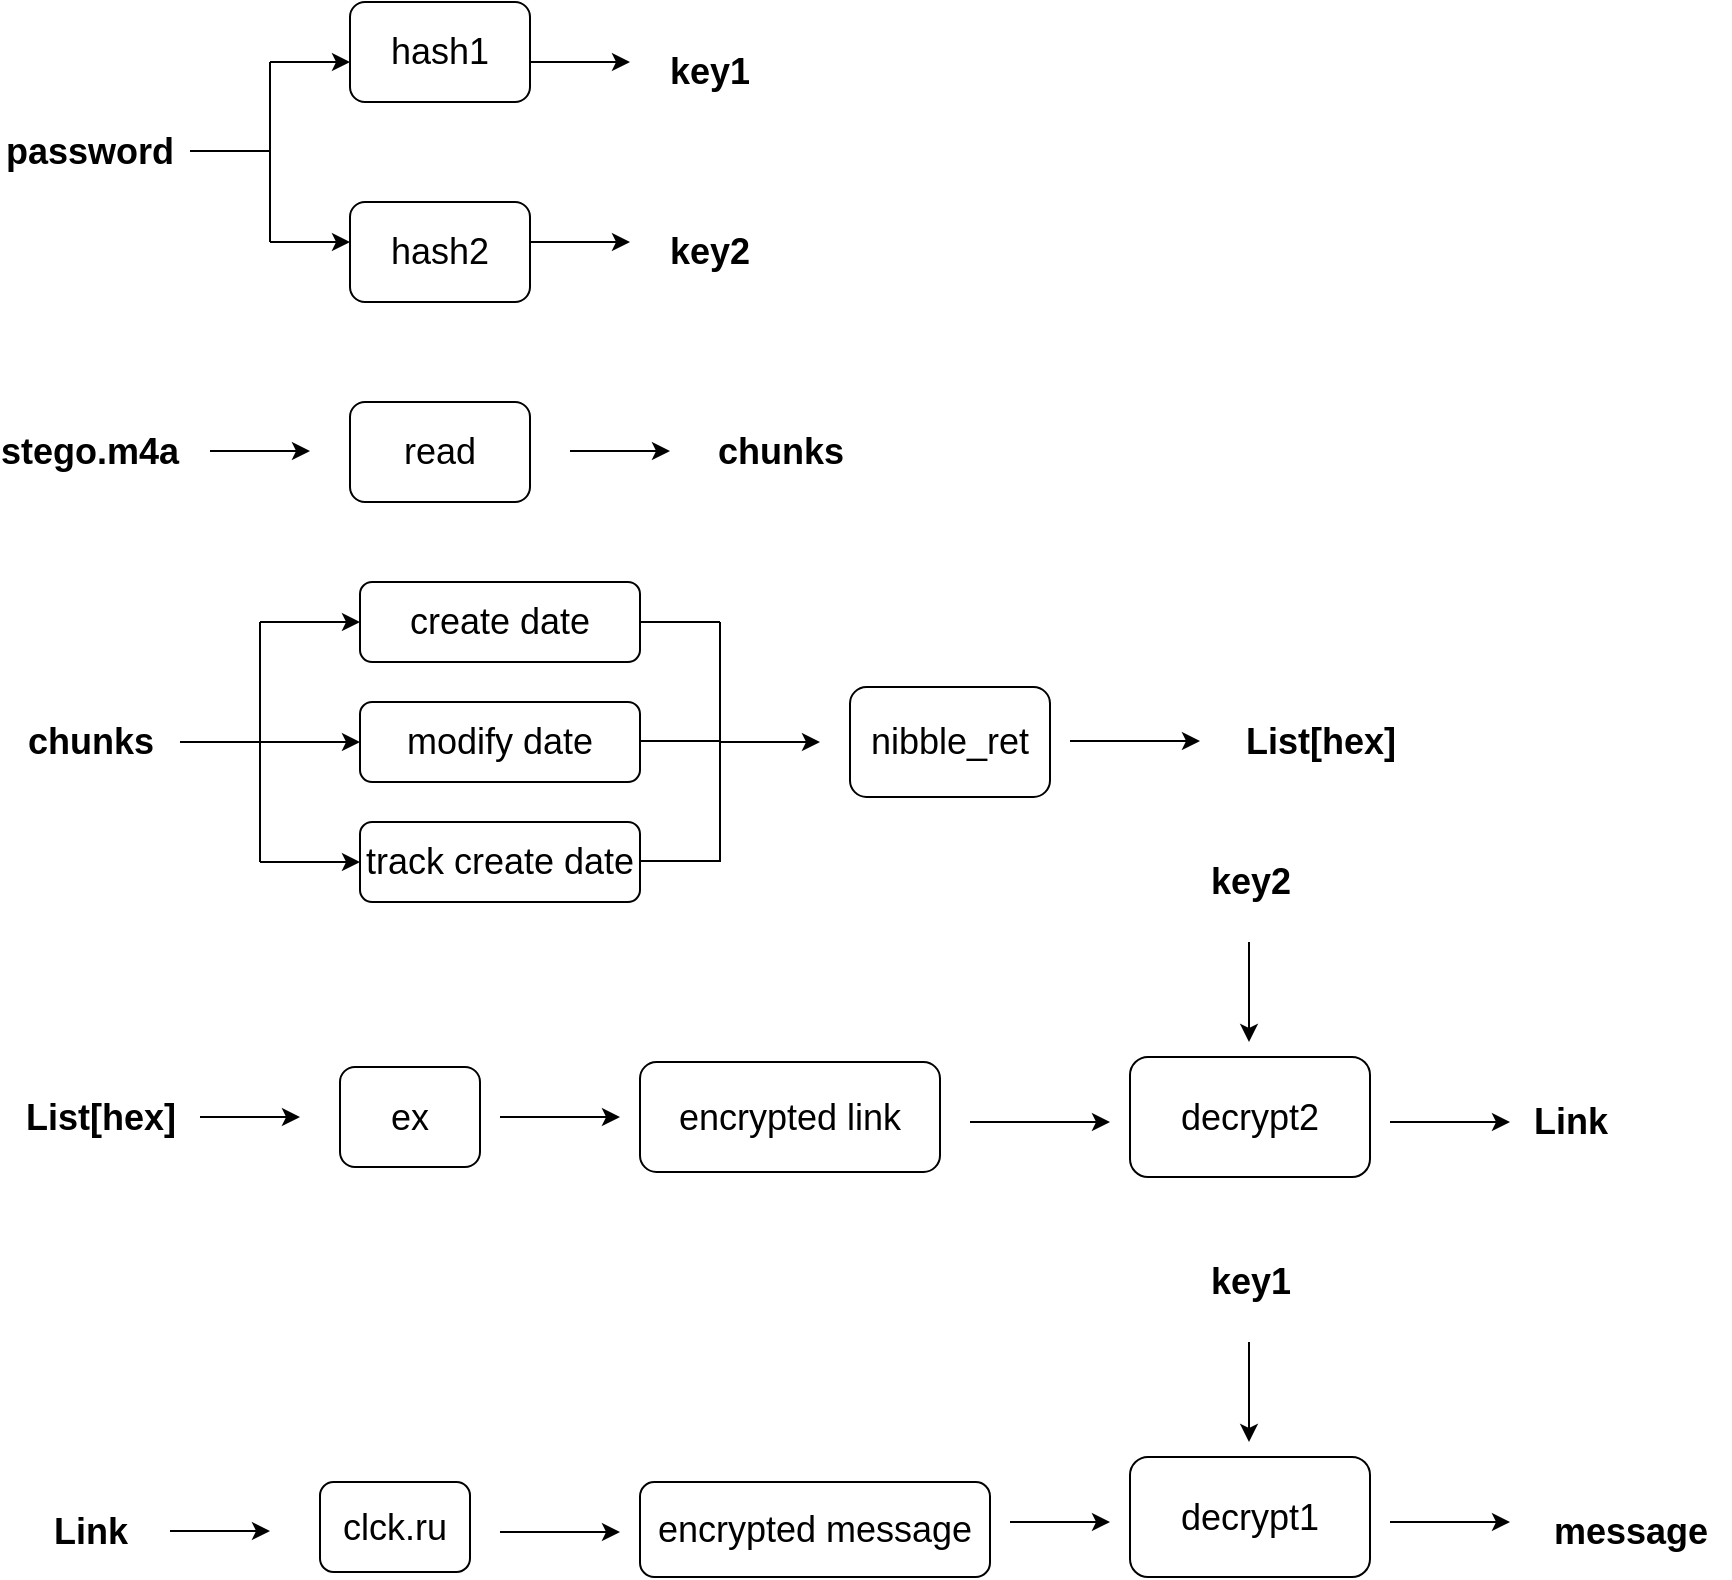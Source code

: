 <mxfile version="20.8.16" type="device"><diagram name="Страница 1" id="INBH90xscOv0r8-m_D8e"><mxGraphModel dx="1114" dy="579" grid="1" gridSize="10" guides="1" tooltips="1" connect="1" arrows="1" fold="1" page="1" pageScale="1" pageWidth="827" pageHeight="1169" math="0" shadow="0"><root><mxCell id="0"/><mxCell id="1" parent="0"/><mxCell id="dg6LMbHOdls_mwtXf5Hn-1" value="&lt;b&gt;&lt;font style=&quot;font-size: 18px;&quot;&gt;password&lt;/font&gt;&lt;/b&gt;" style="text;html=1;strokeColor=none;fillColor=none;align=center;verticalAlign=middle;whiteSpace=wrap;rounded=0;" vertex="1" parent="1"><mxGeometry x="60" y="90" width="60" height="30" as="geometry"/></mxCell><mxCell id="dg6LMbHOdls_mwtXf5Hn-2" value="" style="endArrow=none;html=1;rounded=0;fontSize=18;" edge="1" parent="1"><mxGeometry width="50" height="50" relative="1" as="geometry"><mxPoint x="140" y="104.5" as="sourcePoint"/><mxPoint x="180" y="104.5" as="targetPoint"/></mxGeometry></mxCell><mxCell id="dg6LMbHOdls_mwtXf5Hn-3" value="" style="endArrow=none;html=1;rounded=0;fontSize=18;" edge="1" parent="1"><mxGeometry width="50" height="50" relative="1" as="geometry"><mxPoint x="180" y="150" as="sourcePoint"/><mxPoint x="180" y="60" as="targetPoint"/></mxGeometry></mxCell><mxCell id="dg6LMbHOdls_mwtXf5Hn-4" value="" style="endArrow=classic;html=1;rounded=0;fontSize=18;" edge="1" parent="1"><mxGeometry width="50" height="50" relative="1" as="geometry"><mxPoint x="180" y="60" as="sourcePoint"/><mxPoint x="220" y="60" as="targetPoint"/></mxGeometry></mxCell><mxCell id="dg6LMbHOdls_mwtXf5Hn-5" value="" style="endArrow=classic;html=1;rounded=0;fontSize=18;" edge="1" parent="1"><mxGeometry width="50" height="50" relative="1" as="geometry"><mxPoint x="180" y="150" as="sourcePoint"/><mxPoint x="220" y="150" as="targetPoint"/></mxGeometry></mxCell><mxCell id="dg6LMbHOdls_mwtXf5Hn-6" value="hash1" style="rounded=1;whiteSpace=wrap;html=1;fontSize=18;" vertex="1" parent="1"><mxGeometry x="220" y="30" width="90" height="50" as="geometry"/></mxCell><mxCell id="dg6LMbHOdls_mwtXf5Hn-7" value="hash2" style="rounded=1;whiteSpace=wrap;html=1;fontSize=18;" vertex="1" parent="1"><mxGeometry x="220" y="130" width="90" height="50" as="geometry"/></mxCell><mxCell id="dg6LMbHOdls_mwtXf5Hn-8" value="" style="endArrow=classic;html=1;rounded=0;fontSize=18;" edge="1" parent="1"><mxGeometry width="50" height="50" relative="1" as="geometry"><mxPoint x="310" y="60" as="sourcePoint"/><mxPoint x="360" y="60" as="targetPoint"/></mxGeometry></mxCell><mxCell id="dg6LMbHOdls_mwtXf5Hn-9" value="" style="endArrow=classic;html=1;rounded=0;fontSize=18;" edge="1" parent="1"><mxGeometry width="50" height="50" relative="1" as="geometry"><mxPoint x="310" y="150" as="sourcePoint"/><mxPoint x="360" y="150" as="targetPoint"/></mxGeometry></mxCell><mxCell id="dg6LMbHOdls_mwtXf5Hn-10" value="&lt;b&gt;key1&lt;/b&gt;" style="text;html=1;strokeColor=none;fillColor=none;align=center;verticalAlign=middle;whiteSpace=wrap;rounded=0;fontSize=18;" vertex="1" parent="1"><mxGeometry x="370" y="50" width="60" height="30" as="geometry"/></mxCell><mxCell id="dg6LMbHOdls_mwtXf5Hn-11" value="&lt;b&gt;key2&lt;/b&gt;" style="text;html=1;strokeColor=none;fillColor=none;align=center;verticalAlign=middle;whiteSpace=wrap;rounded=0;fontSize=18;" vertex="1" parent="1"><mxGeometry x="370" y="140" width="60" height="30" as="geometry"/></mxCell><mxCell id="dg6LMbHOdls_mwtXf5Hn-12" value="&lt;b&gt;&lt;font style=&quot;font-size: 18px;&quot;&gt;stego.m4a&lt;/font&gt;&lt;/b&gt;" style="text;html=1;strokeColor=none;fillColor=none;align=center;verticalAlign=middle;whiteSpace=wrap;rounded=0;" vertex="1" parent="1"><mxGeometry x="60" y="240" width="60" height="30" as="geometry"/></mxCell><mxCell id="dg6LMbHOdls_mwtXf5Hn-13" value="" style="endArrow=classic;html=1;rounded=0;fontSize=18;" edge="1" parent="1"><mxGeometry width="50" height="50" relative="1" as="geometry"><mxPoint x="150" y="254.5" as="sourcePoint"/><mxPoint x="200" y="254.5" as="targetPoint"/></mxGeometry></mxCell><mxCell id="dg6LMbHOdls_mwtXf5Hn-14" value="read" style="rounded=1;whiteSpace=wrap;html=1;fontSize=18;" vertex="1" parent="1"><mxGeometry x="220" y="230" width="90" height="50" as="geometry"/></mxCell><mxCell id="dg6LMbHOdls_mwtXf5Hn-15" value="" style="endArrow=classic;html=1;rounded=0;fontSize=18;" edge="1" parent="1"><mxGeometry width="50" height="50" relative="1" as="geometry"><mxPoint x="330" y="254.5" as="sourcePoint"/><mxPoint x="380" y="254.5" as="targetPoint"/></mxGeometry></mxCell><mxCell id="dg6LMbHOdls_mwtXf5Hn-16" value="&lt;b&gt;chunks&lt;/b&gt;" style="text;html=1;align=center;verticalAlign=middle;resizable=0;points=[];autosize=1;strokeColor=none;fillColor=none;fontSize=18;" vertex="1" parent="1"><mxGeometry x="390" y="235" width="90" height="40" as="geometry"/></mxCell><mxCell id="dg6LMbHOdls_mwtXf5Hn-17" value="&lt;b&gt;chunks&lt;/b&gt;" style="text;html=1;align=center;verticalAlign=middle;resizable=0;points=[];autosize=1;strokeColor=none;fillColor=none;fontSize=18;" vertex="1" parent="1"><mxGeometry x="45" y="380" width="90" height="40" as="geometry"/></mxCell><mxCell id="dg6LMbHOdls_mwtXf5Hn-21" value="" style="endArrow=none;html=1;rounded=0;fontSize=18;" edge="1" parent="1"><mxGeometry width="50" height="50" relative="1" as="geometry"><mxPoint x="135" y="400" as="sourcePoint"/><mxPoint x="175" y="400" as="targetPoint"/></mxGeometry></mxCell><mxCell id="dg6LMbHOdls_mwtXf5Hn-22" value="" style="endArrow=none;html=1;rounded=0;fontSize=18;" edge="1" parent="1"><mxGeometry width="50" height="50" relative="1" as="geometry"><mxPoint x="175" y="460" as="sourcePoint"/><mxPoint x="175" y="340" as="targetPoint"/></mxGeometry></mxCell><mxCell id="dg6LMbHOdls_mwtXf5Hn-23" value="" style="endArrow=classic;html=1;rounded=0;fontSize=18;" edge="1" parent="1"><mxGeometry width="50" height="50" relative="1" as="geometry"><mxPoint x="175" y="340" as="sourcePoint"/><mxPoint x="225" y="340" as="targetPoint"/></mxGeometry></mxCell><mxCell id="dg6LMbHOdls_mwtXf5Hn-24" value="" style="endArrow=classic;html=1;rounded=0;fontSize=18;" edge="1" parent="1"><mxGeometry width="50" height="50" relative="1" as="geometry"><mxPoint x="175" y="400" as="sourcePoint"/><mxPoint x="225" y="400" as="targetPoint"/></mxGeometry></mxCell><mxCell id="dg6LMbHOdls_mwtXf5Hn-25" value="" style="endArrow=classic;html=1;rounded=0;fontSize=18;" edge="1" parent="1"><mxGeometry width="50" height="50" relative="1" as="geometry"><mxPoint x="175" y="460" as="sourcePoint"/><mxPoint x="225" y="460" as="targetPoint"/></mxGeometry></mxCell><mxCell id="dg6LMbHOdls_mwtXf5Hn-26" value="create date" style="rounded=1;whiteSpace=wrap;html=1;fontSize=18;" vertex="1" parent="1"><mxGeometry x="225" y="320" width="140" height="40" as="geometry"/></mxCell><mxCell id="dg6LMbHOdls_mwtXf5Hn-27" value="modify date" style="rounded=1;whiteSpace=wrap;html=1;fontSize=18;" vertex="1" parent="1"><mxGeometry x="225" y="380" width="140" height="40" as="geometry"/></mxCell><mxCell id="dg6LMbHOdls_mwtXf5Hn-28" value="track create date" style="rounded=1;whiteSpace=wrap;html=1;fontSize=18;" vertex="1" parent="1"><mxGeometry x="225" y="440" width="140" height="40" as="geometry"/></mxCell><mxCell id="dg6LMbHOdls_mwtXf5Hn-29" value="" style="endArrow=none;html=1;rounded=0;fontSize=18;" edge="1" parent="1"><mxGeometry width="50" height="50" relative="1" as="geometry"><mxPoint x="365" y="340" as="sourcePoint"/><mxPoint x="405" y="340" as="targetPoint"/></mxGeometry></mxCell><mxCell id="dg6LMbHOdls_mwtXf5Hn-30" value="" style="endArrow=none;html=1;rounded=0;fontSize=18;" edge="1" parent="1"><mxGeometry width="50" height="50" relative="1" as="geometry"><mxPoint x="365" y="399.5" as="sourcePoint"/><mxPoint x="405" y="399.5" as="targetPoint"/></mxGeometry></mxCell><mxCell id="dg6LMbHOdls_mwtXf5Hn-31" value="" style="endArrow=none;html=1;rounded=0;fontSize=18;" edge="1" parent="1"><mxGeometry width="50" height="50" relative="1" as="geometry"><mxPoint x="365" y="459.5" as="sourcePoint"/><mxPoint x="405" y="459.5" as="targetPoint"/></mxGeometry></mxCell><mxCell id="dg6LMbHOdls_mwtXf5Hn-32" value="" style="endArrow=none;html=1;rounded=0;fontSize=18;" edge="1" parent="1"><mxGeometry width="50" height="50" relative="1" as="geometry"><mxPoint x="405" y="460" as="sourcePoint"/><mxPoint x="405" y="340" as="targetPoint"/></mxGeometry></mxCell><mxCell id="dg6LMbHOdls_mwtXf5Hn-34" value="" style="endArrow=classic;html=1;rounded=0;fontSize=18;" edge="1" parent="1"><mxGeometry width="50" height="50" relative="1" as="geometry"><mxPoint x="405" y="400" as="sourcePoint"/><mxPoint x="455" y="400" as="targetPoint"/></mxGeometry></mxCell><mxCell id="dg6LMbHOdls_mwtXf5Hn-36" value="nibble_ret" style="rounded=1;whiteSpace=wrap;html=1;fontSize=18;" vertex="1" parent="1"><mxGeometry x="470" y="372.5" width="100" height="55" as="geometry"/></mxCell><mxCell id="dg6LMbHOdls_mwtXf5Hn-37" value="" style="endArrow=classic;html=1;rounded=0;fontSize=18;" edge="1" parent="1"><mxGeometry width="50" height="50" relative="1" as="geometry"><mxPoint x="580" y="399.5" as="sourcePoint"/><mxPoint x="645" y="399.5" as="targetPoint"/></mxGeometry></mxCell><mxCell id="dg6LMbHOdls_mwtXf5Hn-39" value="&lt;b&gt;List[hex]&lt;/b&gt;" style="text;html=1;align=center;verticalAlign=middle;resizable=0;points=[];autosize=1;strokeColor=none;fillColor=none;fontSize=18;" vertex="1" parent="1"><mxGeometry x="655" y="380" width="100" height="40" as="geometry"/></mxCell><mxCell id="dg6LMbHOdls_mwtXf5Hn-40" value="&lt;b&gt;List[hex]&lt;/b&gt;" style="text;html=1;align=center;verticalAlign=middle;resizable=0;points=[];autosize=1;strokeColor=none;fillColor=none;fontSize=18;" vertex="1" parent="1"><mxGeometry x="45" y="567.5" width="100" height="40" as="geometry"/></mxCell><mxCell id="dg6LMbHOdls_mwtXf5Hn-41" value="" style="endArrow=classic;html=1;rounded=0;fontSize=18;" edge="1" parent="1"><mxGeometry width="50" height="50" relative="1" as="geometry"><mxPoint x="145" y="587.5" as="sourcePoint"/><mxPoint x="195" y="587.5" as="targetPoint"/></mxGeometry></mxCell><mxCell id="dg6LMbHOdls_mwtXf5Hn-42" value="ex" style="rounded=1;whiteSpace=wrap;html=1;fontSize=18;" vertex="1" parent="1"><mxGeometry x="215" y="562.5" width="70" height="50" as="geometry"/></mxCell><mxCell id="dg6LMbHOdls_mwtXf5Hn-43" value="" style="endArrow=classic;html=1;rounded=0;fontSize=18;" edge="1" parent="1"><mxGeometry width="50" height="50" relative="1" as="geometry"><mxPoint x="295" y="587.5" as="sourcePoint"/><mxPoint x="355" y="587.5" as="targetPoint"/></mxGeometry></mxCell><mxCell id="dg6LMbHOdls_mwtXf5Hn-47" value="encrypted link" style="rounded=1;whiteSpace=wrap;html=1;fontSize=18;" vertex="1" parent="1"><mxGeometry x="365" y="560" width="150" height="55" as="geometry"/></mxCell><mxCell id="dg6LMbHOdls_mwtXf5Hn-48" value="&lt;b&gt;key2&lt;/b&gt;" style="text;html=1;align=center;verticalAlign=middle;resizable=0;points=[];autosize=1;strokeColor=none;fillColor=none;fontSize=18;" vertex="1" parent="1"><mxGeometry x="640" y="450" width="60" height="40" as="geometry"/></mxCell><mxCell id="dg6LMbHOdls_mwtXf5Hn-49" value="" style="endArrow=classic;html=1;rounded=0;fontSize=18;" edge="1" parent="1"><mxGeometry width="50" height="50" relative="1" as="geometry"><mxPoint x="669.5" y="500" as="sourcePoint"/><mxPoint x="669.5" y="550" as="targetPoint"/></mxGeometry></mxCell><mxCell id="dg6LMbHOdls_mwtXf5Hn-50" value="" style="endArrow=classic;html=1;rounded=0;fontSize=18;" edge="1" parent="1"><mxGeometry width="50" height="50" relative="1" as="geometry"><mxPoint x="530" y="590" as="sourcePoint"/><mxPoint x="600" y="590" as="targetPoint"/></mxGeometry></mxCell><mxCell id="dg6LMbHOdls_mwtXf5Hn-51" value="decrypt2" style="rounded=1;whiteSpace=wrap;html=1;fontSize=18;" vertex="1" parent="1"><mxGeometry x="610" y="557.5" width="120" height="60" as="geometry"/></mxCell><mxCell id="dg6LMbHOdls_mwtXf5Hn-52" value="" style="endArrow=classic;html=1;rounded=0;fontSize=18;" edge="1" parent="1"><mxGeometry width="50" height="50" relative="1" as="geometry"><mxPoint x="740" y="590" as="sourcePoint"/><mxPoint x="800" y="590" as="targetPoint"/></mxGeometry></mxCell><mxCell id="dg6LMbHOdls_mwtXf5Hn-54" value="&lt;b&gt;Link&lt;/b&gt;" style="text;html=1;align=center;verticalAlign=middle;resizable=0;points=[];autosize=1;strokeColor=none;fillColor=none;fontSize=18;" vertex="1" parent="1"><mxGeometry x="800" y="570" width="60" height="40" as="geometry"/></mxCell><mxCell id="dg6LMbHOdls_mwtXf5Hn-55" value="&lt;b&gt;Link&lt;/b&gt;" style="text;html=1;align=center;verticalAlign=middle;resizable=0;points=[];autosize=1;strokeColor=none;fillColor=none;fontSize=18;" vertex="1" parent="1"><mxGeometry x="60" y="775" width="60" height="40" as="geometry"/></mxCell><mxCell id="dg6LMbHOdls_mwtXf5Hn-56" value="" style="endArrow=classic;html=1;rounded=0;fontSize=18;" edge="1" parent="1"><mxGeometry width="50" height="50" relative="1" as="geometry"><mxPoint x="130" y="794.5" as="sourcePoint"/><mxPoint x="180" y="794.5" as="targetPoint"/></mxGeometry></mxCell><mxCell id="dg6LMbHOdls_mwtXf5Hn-57" value="clck.ru" style="rounded=1;whiteSpace=wrap;html=1;fontSize=18;" vertex="1" parent="1"><mxGeometry x="205" y="770" width="75" height="45" as="geometry"/></mxCell><mxCell id="dg6LMbHOdls_mwtXf5Hn-58" value="" style="endArrow=classic;html=1;rounded=0;fontSize=18;" edge="1" parent="1"><mxGeometry width="50" height="50" relative="1" as="geometry"><mxPoint x="295" y="795" as="sourcePoint"/><mxPoint x="355" y="795" as="targetPoint"/></mxGeometry></mxCell><mxCell id="dg6LMbHOdls_mwtXf5Hn-59" value="encrypted message" style="rounded=1;whiteSpace=wrap;html=1;fontSize=18;" vertex="1" parent="1"><mxGeometry x="365" y="770" width="175" height="47.5" as="geometry"/></mxCell><mxCell id="dg6LMbHOdls_mwtXf5Hn-61" value="" style="endArrow=classic;html=1;rounded=0;fontSize=18;" edge="1" parent="1"><mxGeometry width="50" height="50" relative="1" as="geometry"><mxPoint x="550" y="790" as="sourcePoint"/><mxPoint x="600" y="790" as="targetPoint"/></mxGeometry></mxCell><mxCell id="dg6LMbHOdls_mwtXf5Hn-62" value="&lt;b&gt;key1&lt;/b&gt;" style="text;html=1;align=center;verticalAlign=middle;resizable=0;points=[];autosize=1;strokeColor=none;fillColor=none;fontSize=18;" vertex="1" parent="1"><mxGeometry x="640" y="650" width="60" height="40" as="geometry"/></mxCell><mxCell id="dg6LMbHOdls_mwtXf5Hn-63" value="" style="endArrow=classic;html=1;rounded=0;fontSize=18;" edge="1" parent="1"><mxGeometry width="50" height="50" relative="1" as="geometry"><mxPoint x="669.5" y="700" as="sourcePoint"/><mxPoint x="669.5" y="750" as="targetPoint"/></mxGeometry></mxCell><mxCell id="dg6LMbHOdls_mwtXf5Hn-64" value="decrypt1" style="rounded=1;whiteSpace=wrap;html=1;fontSize=18;" vertex="1" parent="1"><mxGeometry x="610" y="757.5" width="120" height="60" as="geometry"/></mxCell><mxCell id="dg6LMbHOdls_mwtXf5Hn-65" value="" style="endArrow=classic;html=1;rounded=0;fontSize=18;" edge="1" parent="1"><mxGeometry width="50" height="50" relative="1" as="geometry"><mxPoint x="740" y="790" as="sourcePoint"/><mxPoint x="800" y="790" as="targetPoint"/></mxGeometry></mxCell><mxCell id="dg6LMbHOdls_mwtXf5Hn-66" value="&lt;b&gt;message&lt;/b&gt;" style="text;html=1;align=center;verticalAlign=middle;resizable=0;points=[];autosize=1;strokeColor=none;fillColor=none;fontSize=18;" vertex="1" parent="1"><mxGeometry x="810" y="775" width="100" height="40" as="geometry"/></mxCell></root></mxGraphModel></diagram></mxfile>